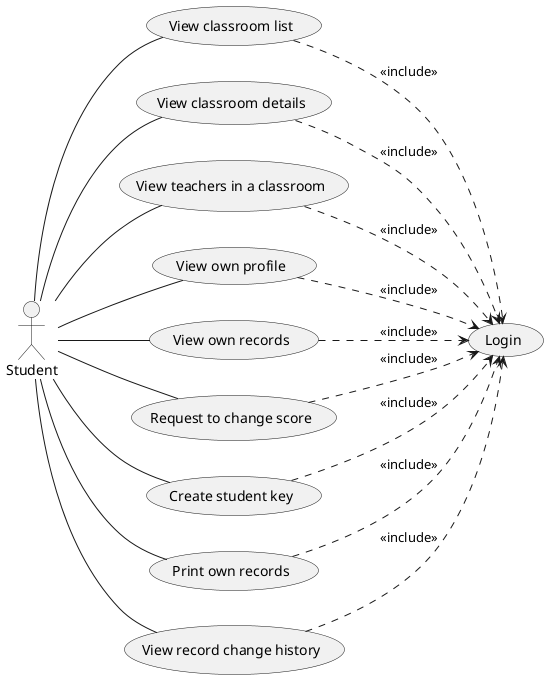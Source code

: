 @startuml
left to right direction

(Login) as UC47
(View classroom list) as UC48
(View classroom details) as UC49
(View teachers in a classroom) as UC50
(View own profile) as UC51
(View own records) as UC52
(Request to change score) as UC53
(Create student key) as UC54
(Print own records) as UC55
(View record change history) as UC56
:Student: as A

A -- UC48
A -- UC49
A -- UC50
A -- UC51
A -- UC52
A -- UC53
A -- UC54
A -- UC55
A -- UC56

UC48 ..> UC47 : <<include>>
UC49 ..> UC47 : <<include>>
UC50 ..> UC47 : <<include>>
UC51 ..> UC47 : <<include>>
UC52 ..> UC47 : <<include>>
UC53 ..> UC47 : <<include>>
UC54 ..> UC47 : <<include>>
UC55 ..> UC47 : <<include>>
UC56 ..> UC47 : <<include>>
@enduml  
